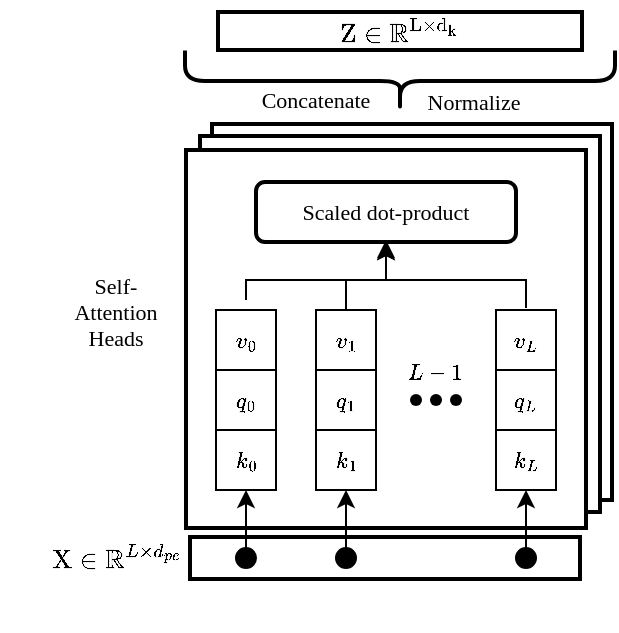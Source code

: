 <mxfile version="16.4.5" type="github">
  <diagram id="1RFPZSgYPdv8vxJ3tSGE" name="Page-1">
    <mxGraphModel dx="1106" dy="1044" grid="1" gridSize="10" guides="1" tooltips="1" connect="1" arrows="1" fold="1" page="1" pageScale="1" pageWidth="850" pageHeight="1100" math="1" shadow="0">
      <root>
        <mxCell id="0" />
        <mxCell id="1" parent="0" />
        <mxCell id="Ks4agTKRWIQxYl3Itglz-84" value="" style="rounded=0;whiteSpace=wrap;html=1;fontFamily=Times New Roman;fontSize=11;strokeColor=default;strokeWidth=2;fillColor=#FFFFFF;" parent="1" vertex="1">
          <mxGeometry x="127" y="523.5" width="195" height="21" as="geometry" />
        </mxCell>
        <mxCell id="Ks4agTKRWIQxYl3Itglz-68" value="" style="rounded=0;whiteSpace=wrap;html=1;strokeWidth=2;fillColor=none;fontFamily=Times New Roman;fontSize=11;" parent="1" vertex="1">
          <mxGeometry x="138" y="317" width="200" height="188" as="geometry" />
        </mxCell>
        <mxCell id="Ks4agTKRWIQxYl3Itglz-67" value="" style="rounded=0;whiteSpace=wrap;html=1;strokeWidth=2;fillColor=default;fontFamily=Times New Roman;fontSize=11;" parent="1" vertex="1">
          <mxGeometry x="132" y="323" width="200" height="188" as="geometry" />
        </mxCell>
        <mxCell id="Ks4agTKRWIQxYl3Itglz-43" value="" style="rounded=0;whiteSpace=wrap;html=1;strokeWidth=2;fillColor=default;fontFamily=Times New Roman;fontSize=11;" parent="1" vertex="1">
          <mxGeometry x="125" y="330" width="200" height="189" as="geometry" />
        </mxCell>
        <mxCell id="Ks4agTKRWIQxYl3Itglz-34" value="" style="shape=waypoint;sketch=0;size=6;pointerEvents=1;points=[];fillColor=#000000;resizable=0;rotatable=0;perimeter=centerPerimeter;snapToPoint=1;fontFamily=Times New Roman;fontSize=11;" parent="1" vertex="1">
          <mxGeometry x="230" y="435" width="40" height="40" as="geometry" />
        </mxCell>
        <mxCell id="Ks4agTKRWIQxYl3Itglz-35" value="" style="shape=waypoint;sketch=0;size=6;pointerEvents=1;points=[];fillColor=#000000;resizable=0;rotatable=0;perimeter=centerPerimeter;snapToPoint=1;fontFamily=Times New Roman;fontSize=11;" parent="1" vertex="1">
          <mxGeometry x="240" y="435" width="40" height="40" as="geometry" />
        </mxCell>
        <mxCell id="Ks4agTKRWIQxYl3Itglz-36" style="edgeStyle=orthogonalEdgeStyle;rounded=0;orthogonalLoop=1;jettySize=auto;html=1;exitX=0.5;exitY=0;exitDx=0;exitDy=0;entryX=0.5;entryY=1;entryDx=0;entryDy=0;fontFamily=Times New Roman;fontSize=11;" parent="1" source="Ks4agTKRWIQxYl3Itglz-1" target="Ks4agTKRWIQxYl3Itglz-11" edge="1">
          <mxGeometry relative="1" as="geometry" />
        </mxCell>
        <mxCell id="Ks4agTKRWIQxYl3Itglz-1" value="" style="ellipse;whiteSpace=wrap;html=1;aspect=fixed;fillColor=#000000;fontFamily=Times New Roman;fontSize=11;" parent="1" vertex="1">
          <mxGeometry x="150" y="529" width="10" height="10" as="geometry" />
        </mxCell>
        <mxCell id="Ks4agTKRWIQxYl3Itglz-37" style="edgeStyle=orthogonalEdgeStyle;rounded=0;orthogonalLoop=1;jettySize=auto;html=1;exitX=0.5;exitY=0;exitDx=0;exitDy=0;entryX=0.5;entryY=1;entryDx=0;entryDy=0;fontFamily=Times New Roman;fontSize=11;" parent="1" source="Ks4agTKRWIQxYl3Itglz-2" target="Ks4agTKRWIQxYl3Itglz-25" edge="1">
          <mxGeometry relative="1" as="geometry" />
        </mxCell>
        <mxCell id="Ks4agTKRWIQxYl3Itglz-2" value="" style="ellipse;whiteSpace=wrap;html=1;aspect=fixed;fillColor=#000000;fontFamily=Times New Roman;fontSize=11;" parent="1" vertex="1">
          <mxGeometry x="200" y="529" width="10" height="10" as="geometry" />
        </mxCell>
        <mxCell id="Ks4agTKRWIQxYl3Itglz-38" style="edgeStyle=orthogonalEdgeStyle;rounded=0;orthogonalLoop=1;jettySize=auto;html=1;exitX=0;exitY=0;exitDx=0;exitDy=0;entryX=0.5;entryY=1;entryDx=0;entryDy=0;fontFamily=Times New Roman;fontSize=11;" parent="1" source="Ks4agTKRWIQxYl3Itglz-4" target="Ks4agTKRWIQxYl3Itglz-28" edge="1">
          <mxGeometry relative="1" as="geometry" />
        </mxCell>
        <mxCell id="Ks4agTKRWIQxYl3Itglz-4" value="" style="ellipse;whiteSpace=wrap;html=1;aspect=fixed;fillColor=#000000;fontFamily=Times New Roman;fontSize=11;" parent="1" vertex="1">
          <mxGeometry x="290" y="529" width="10" height="10" as="geometry" />
        </mxCell>
        <mxCell id="Ks4agTKRWIQxYl3Itglz-11" value="$$k_0$$" style="rounded=0;whiteSpace=wrap;html=1;fillColor=#FFFFFF;rotation=0;fontFamily=Times New Roman;fontSize=11;" parent="1" vertex="1">
          <mxGeometry x="140" y="470" width="30" height="30" as="geometry" />
        </mxCell>
        <mxCell id="Ks4agTKRWIQxYl3Itglz-12" value="$$q_0$$" style="rounded=0;whiteSpace=wrap;html=1;fillColor=#FFFFFF;rotation=0;fontFamily=Times New Roman;fontSize=11;" parent="1" vertex="1">
          <mxGeometry x="140" y="440" width="30" height="30" as="geometry" />
        </mxCell>
        <mxCell id="Ks4agTKRWIQxYl3Itglz-58" style="edgeStyle=orthogonalEdgeStyle;rounded=0;orthogonalLoop=1;jettySize=auto;html=1;exitX=0.5;exitY=0;exitDx=0;exitDy=0;fontFamily=Times New Roman;fontSize=11;entryX=0.5;entryY=1;entryDx=0;entryDy=0;" parent="1" edge="1">
          <mxGeometry relative="1" as="geometry">
            <mxPoint x="155" y="405" as="sourcePoint" />
            <mxPoint x="225" y="376" as="targetPoint" />
            <Array as="points">
              <mxPoint x="155" y="395" />
              <mxPoint x="225" y="395" />
            </Array>
          </mxGeometry>
        </mxCell>
        <mxCell id="Ks4agTKRWIQxYl3Itglz-13" value="$$v_0$$" style="rounded=0;whiteSpace=wrap;html=1;fillColor=#FFFFFF;rotation=0;fontFamily=Times New Roman;fontSize=11;" parent="1" vertex="1">
          <mxGeometry x="140" y="410" width="30" height="30" as="geometry" />
        </mxCell>
        <mxCell id="Ks4agTKRWIQxYl3Itglz-25" value="$$k_1$$" style="rounded=0;whiteSpace=wrap;html=1;fillColor=#FFFFFF;rotation=0;fontFamily=Times New Roman;fontSize=11;" parent="1" vertex="1">
          <mxGeometry x="190" y="470" width="30" height="30" as="geometry" />
        </mxCell>
        <mxCell id="Ks4agTKRWIQxYl3Itglz-26" value="$$q_1$$" style="rounded=0;whiteSpace=wrap;html=1;fillColor=#FFFFFF;rotation=0;fontFamily=Times New Roman;fontSize=11;" parent="1" vertex="1">
          <mxGeometry x="190" y="440" width="30" height="30" as="geometry" />
        </mxCell>
        <mxCell id="Ks4agTKRWIQxYl3Itglz-64" style="edgeStyle=orthogonalEdgeStyle;rounded=0;orthogonalLoop=1;jettySize=auto;html=1;exitX=0.5;exitY=0;exitDx=0;exitDy=0;entryX=0.5;entryY=1;entryDx=0;entryDy=0;fontFamily=Times New Roman;fontSize=11;" parent="1" edge="1">
          <mxGeometry relative="1" as="geometry">
            <mxPoint x="205" y="415" as="sourcePoint" />
            <mxPoint x="225" y="376" as="targetPoint" />
            <Array as="points">
              <mxPoint x="205" y="395" />
              <mxPoint x="225" y="395" />
            </Array>
          </mxGeometry>
        </mxCell>
        <mxCell id="Ks4agTKRWIQxYl3Itglz-27" value="$$v_1$$" style="rounded=0;whiteSpace=wrap;html=1;fillColor=#FFFFFF;rotation=0;fontFamily=Times New Roman;fontSize=11;" parent="1" vertex="1">
          <mxGeometry x="190" y="410" width="30" height="30" as="geometry" />
        </mxCell>
        <mxCell id="Ks4agTKRWIQxYl3Itglz-28" value="$$k_L$$" style="rounded=0;whiteSpace=wrap;html=1;fillColor=#FFFFFF;rotation=0;fontFamily=Times New Roman;fontSize=11;" parent="1" vertex="1">
          <mxGeometry x="280" y="470" width="30" height="30" as="geometry" />
        </mxCell>
        <mxCell id="Ks4agTKRWIQxYl3Itglz-29" value="$$q_L$$" style="rounded=0;whiteSpace=wrap;html=1;fillColor=#FFFFFF;rotation=0;fontFamily=Times New Roman;fontSize=11;" parent="1" vertex="1">
          <mxGeometry x="280" y="440" width="30" height="30" as="geometry" />
        </mxCell>
        <mxCell id="Ks4agTKRWIQxYl3Itglz-65" style="edgeStyle=orthogonalEdgeStyle;rounded=0;orthogonalLoop=1;jettySize=auto;html=1;exitX=0.5;exitY=0;exitDx=0;exitDy=0;entryX=0.5;entryY=1;entryDx=0;entryDy=0;fontFamily=Times New Roman;fontSize=11;" parent="1" edge="1">
          <mxGeometry relative="1" as="geometry">
            <mxPoint x="295" y="409" as="sourcePoint" />
            <mxPoint x="225" y="375" as="targetPoint" />
            <Array as="points">
              <mxPoint x="295" y="395" />
              <mxPoint x="225" y="395" />
            </Array>
          </mxGeometry>
        </mxCell>
        <mxCell id="Ks4agTKRWIQxYl3Itglz-30" value="$$v_L$$" style="rounded=0;whiteSpace=wrap;html=1;fillColor=#FFFFFF;rotation=0;fontFamily=Times New Roman;fontSize=11;" parent="1" vertex="1">
          <mxGeometry x="280" y="410" width="30" height="30" as="geometry" />
        </mxCell>
        <mxCell id="Ks4agTKRWIQxYl3Itglz-31" value="" style="ellipse;whiteSpace=wrap;html=1;aspect=fixed;fillColor=#000000;fontFamily=Times New Roman;fontSize=11;" parent="1" vertex="1">
          <mxGeometry x="260" y="570" as="geometry" />
        </mxCell>
        <mxCell id="Ks4agTKRWIQxYl3Itglz-32" value="" style="shape=waypoint;sketch=0;size=6;pointerEvents=1;points=[];fillColor=#000000;resizable=0;rotatable=0;perimeter=centerPerimeter;snapToPoint=1;fontFamily=Times New Roman;fontSize=11;" parent="1" vertex="1">
          <mxGeometry x="220" y="435" width="40" height="40" as="geometry" />
        </mxCell>
        <mxCell id="Ks4agTKRWIQxYl3Itglz-54" value="&lt;font style=&quot;font-size: 13px&quot;&gt;$$\rm{Z} \in \mathbb{R}^{L\times d_k}$$&lt;/font&gt;" style="text;html=1;strokeColor=default;fillColor=none;align=center;verticalAlign=middle;whiteSpace=wrap;rounded=0;fontFamily=Times New Roman;fontSize=11;strokeWidth=2;" parent="1" vertex="1">
          <mxGeometry x="141" y="261" width="182" height="19" as="geometry" />
        </mxCell>
        <mxCell id="Ks4agTKRWIQxYl3Itglz-46" value="Scaled dot-product" style="rounded=1;whiteSpace=wrap;html=1;strokeWidth=2;fillColor=default;fontFamily=Times New Roman;fontSize=11;" parent="1" vertex="1">
          <mxGeometry x="160" y="346" width="130" height="30" as="geometry" />
        </mxCell>
        <mxCell id="Ks4agTKRWIQxYl3Itglz-73" value="Concatenate" style="text;html=1;strokeColor=none;fillColor=none;align=center;verticalAlign=middle;whiteSpace=wrap;rounded=0;fontFamily=Times New Roman;fontSize=11;" parent="1" vertex="1">
          <mxGeometry x="160" y="290" width="60" height="30" as="geometry" />
        </mxCell>
        <mxCell id="Ks4agTKRWIQxYl3Itglz-74" value="Self-Attention Heads" style="text;html=1;strokeColor=none;fillColor=none;align=center;verticalAlign=middle;whiteSpace=wrap;rounded=0;fontFamily=Times New Roman;fontSize=11;" parent="1" vertex="1">
          <mxGeometry x="60" y="396" width="60" height="30" as="geometry" />
        </mxCell>
        <mxCell id="Ks4agTKRWIQxYl3Itglz-79" value="" style="shape=curlyBracket;whiteSpace=wrap;html=1;rounded=1;flipH=1;fontFamily=Times New Roman;fontSize=11;strokeColor=default;strokeWidth=2;fillColor=default;rotation=90;" parent="1" vertex="1">
          <mxGeometry x="216.75" y="188" width="30.5" height="215" as="geometry" />
        </mxCell>
        <mxCell id="Ks4agTKRWIQxYl3Itglz-82" value="$$L-1$$" style="text;html=1;strokeColor=none;fillColor=none;align=center;verticalAlign=middle;whiteSpace=wrap;rounded=0;fontFamily=Times New Roman;fontSize=11;" parent="1" vertex="1">
          <mxGeometry x="220" y="426" width="60" height="30" as="geometry" />
        </mxCell>
        <mxCell id="Ks4agTKRWIQxYl3Itglz-83" value="&lt;font style=&quot;font-size: 13px&quot;&gt;$$\mathrm{X} \in \mathbb{R}^{L\times &lt;br&gt;d_{pe}}$$&lt;/font&gt;" style="text;html=1;strokeColor=none;fillColor=none;align=center;verticalAlign=middle;whiteSpace=wrap;rounded=0;fontFamily=Times New Roman;fontSize=11;" parent="1" vertex="1">
          <mxGeometry x="60" y="519" width="60" height="30" as="geometry" />
        </mxCell>
        <mxCell id="Ks4agTKRWIQxYl3Itglz-85" value="Normalize" style="text;html=1;strokeColor=none;fillColor=none;align=center;verticalAlign=middle;whiteSpace=wrap;rounded=0;fontFamily=Times New Roman;fontSize=11;" parent="1" vertex="1">
          <mxGeometry x="239" y="291" width="60" height="30" as="geometry" />
        </mxCell>
      </root>
    </mxGraphModel>
  </diagram>
</mxfile>
